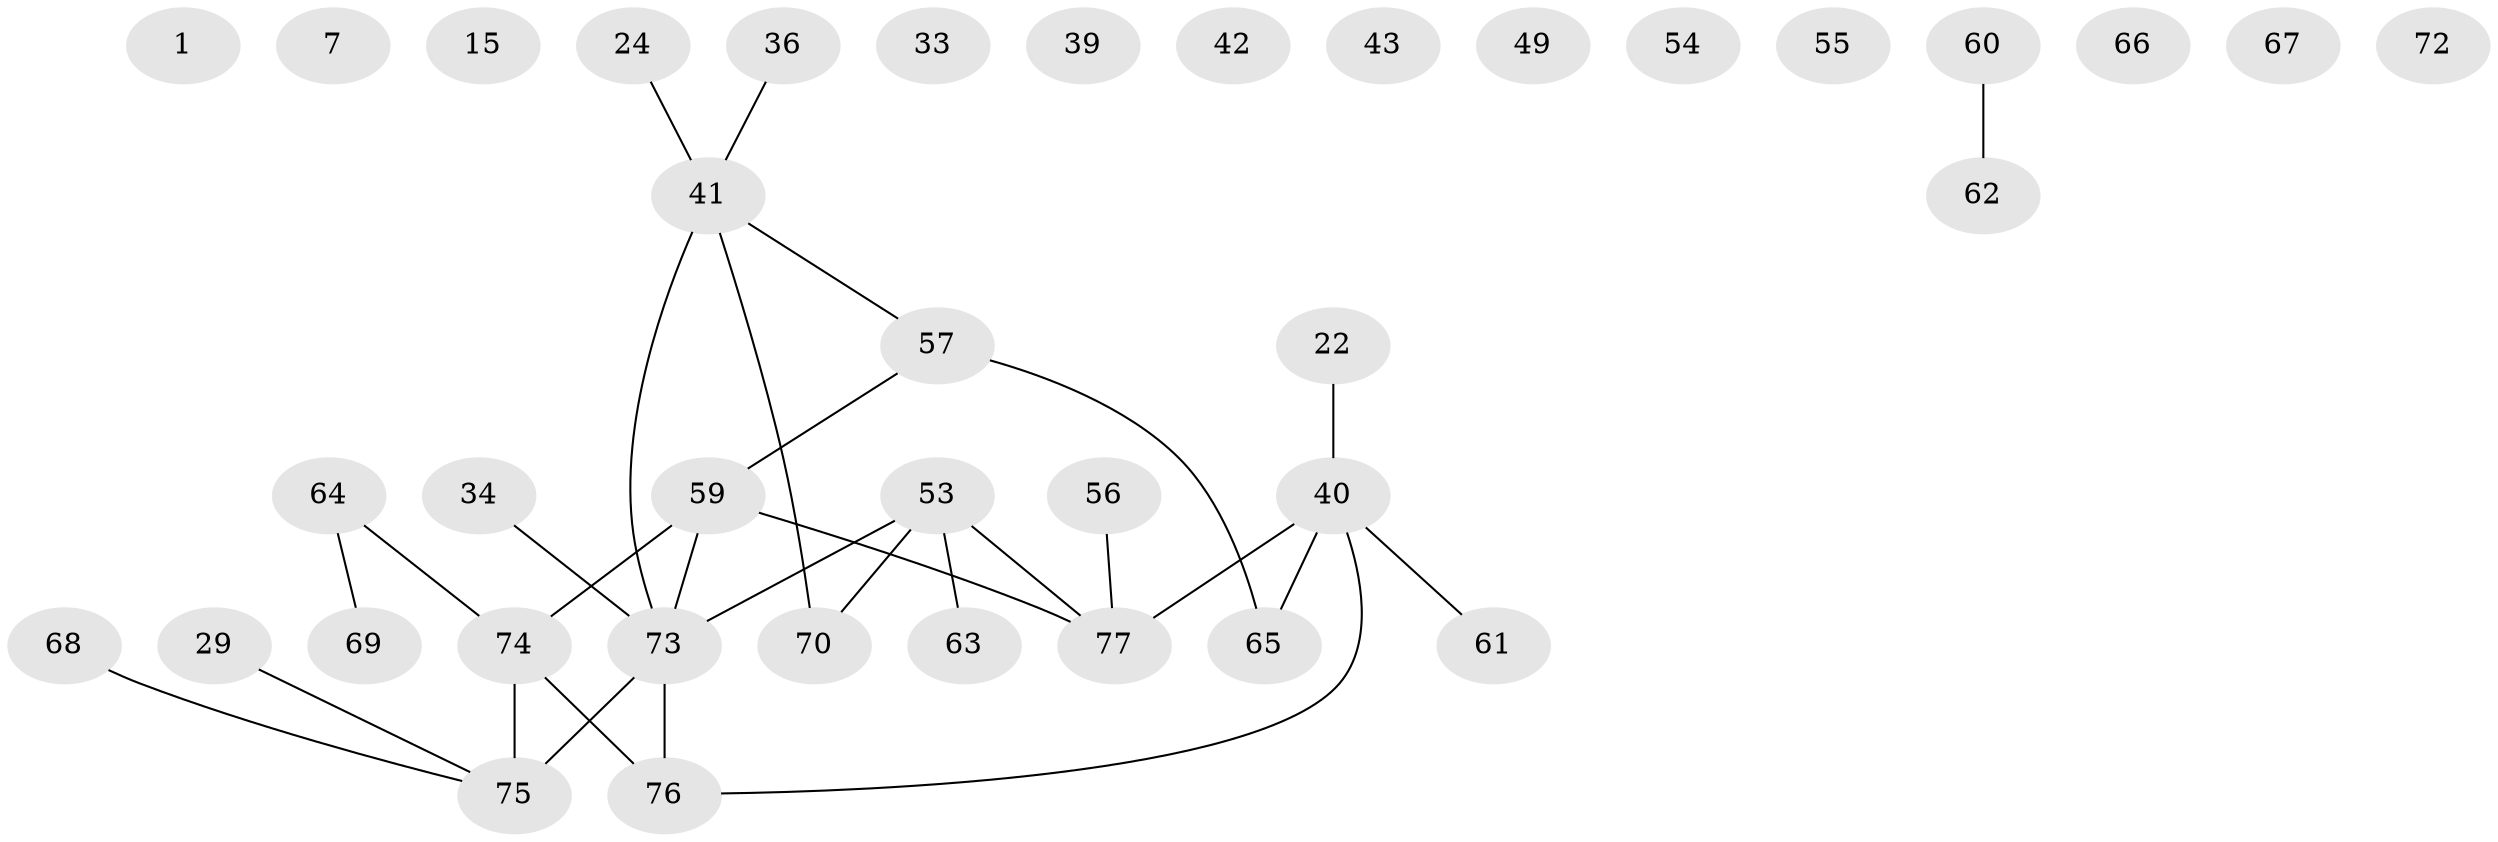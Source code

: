 // original degree distribution, {0: 0.15584415584415584, 3: 0.2077922077922078, 2: 0.3116883116883117, 1: 0.2077922077922078, 4: 0.05194805194805195, 5: 0.05194805194805195, 8: 0.012987012987012988}
// Generated by graph-tools (version 1.1) at 2025/39/03/09/25 04:39:48]
// undirected, 38 vertices, 30 edges
graph export_dot {
graph [start="1"]
  node [color=gray90,style=filled];
  1;
  7 [super="+5"];
  15;
  22;
  24;
  29;
  33;
  34 [super="+12"];
  36;
  39;
  40 [super="+11+17"];
  41 [super="+35+37"];
  42;
  43;
  49;
  53 [super="+6+38"];
  54;
  55;
  56 [super="+44+47"];
  57 [super="+14+32"];
  59 [super="+16+20"];
  60;
  61 [super="+51"];
  62;
  63;
  64 [super="+46"];
  65 [super="+3+58"];
  66;
  67;
  68;
  69;
  70 [super="+31"];
  72;
  73 [super="+45+28+48"];
  74 [super="+26"];
  75 [super="+71+23"];
  76 [super="+30+52"];
  77;
  22 -- 40;
  24 -- 41;
  29 -- 75;
  34 -- 73;
  36 -- 41;
  40 -- 65 [weight=2];
  40 -- 77;
  40 -- 76;
  40 -- 61;
  41 -- 57;
  41 -- 73 [weight=2];
  41 -- 70;
  53 -- 77;
  53 -- 63;
  53 -- 73 [weight=3];
  53 -- 70;
  56 -- 77;
  57 -- 59;
  57 -- 65;
  59 -- 74 [weight=2];
  59 -- 77;
  59 -- 73 [weight=2];
  60 -- 62;
  64 -- 74;
  64 -- 69;
  68 -- 75;
  73 -- 75;
  73 -- 76 [weight=3];
  74 -- 75 [weight=2];
  74 -- 76;
}
